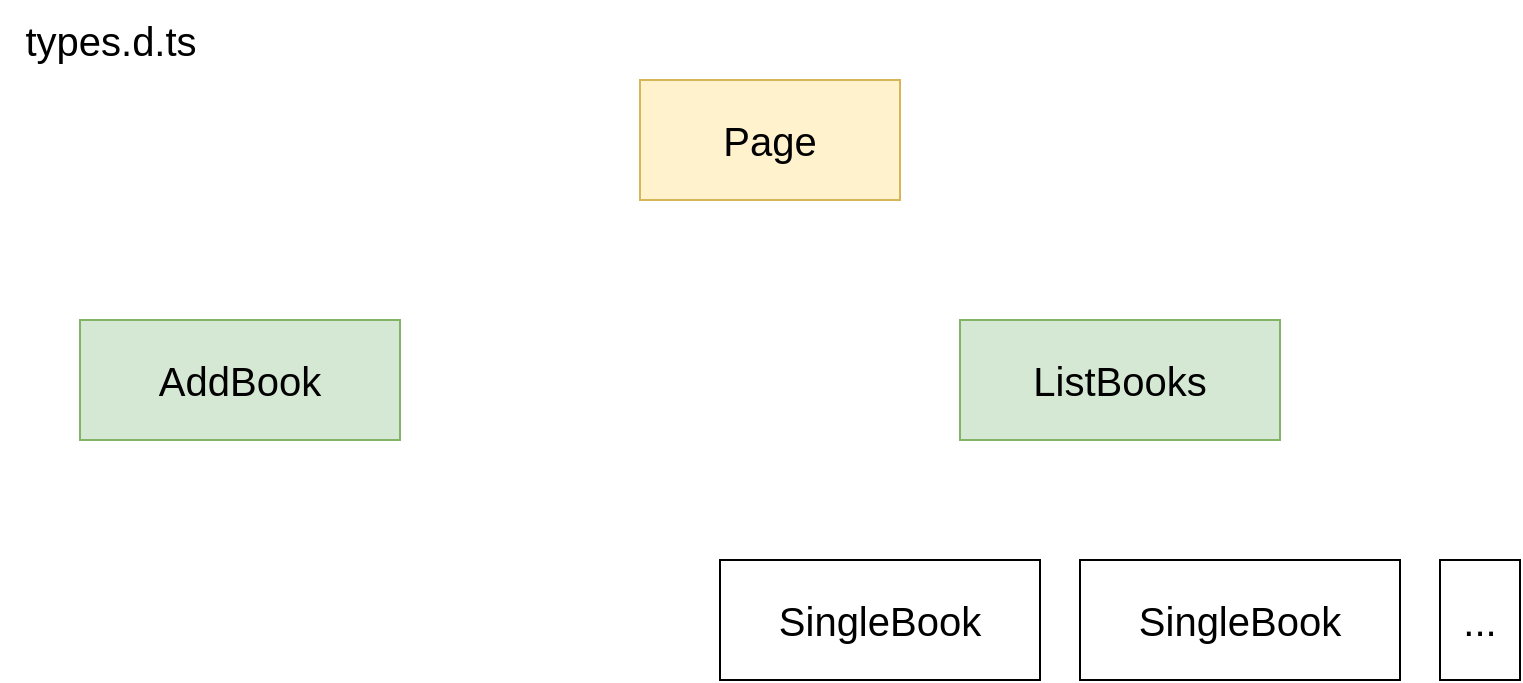 <mxfile>
    <diagram id="iTcYddS-sBgx1wRTPVbm" name="Page-1">
        <mxGraphModel dx="1080" dy="497" grid="1" gridSize="10" guides="1" tooltips="1" connect="1" arrows="1" fold="1" page="1" pageScale="1" pageWidth="850" pageHeight="1100" math="0" shadow="0">
            <root>
                <mxCell id="0"/>
                <mxCell id="1" parent="0"/>
                <mxCell id="2" value="&lt;font style=&quot;font-size: 20px;&quot;&gt;Page&lt;/font&gt;" style="rounded=0;whiteSpace=wrap;html=1;fillColor=#fff2cc;strokeColor=#d6b656;" vertex="1" parent="1">
                    <mxGeometry x="400" y="80" width="130" height="60" as="geometry"/>
                </mxCell>
                <mxCell id="3" value="&lt;font style=&quot;font-size: 20px;&quot;&gt;AddBook&lt;/font&gt;" style="rounded=0;whiteSpace=wrap;html=1;fillColor=#d5e8d4;strokeColor=#82b366;" vertex="1" parent="1">
                    <mxGeometry x="120" y="200" width="160" height="60" as="geometry"/>
                </mxCell>
                <mxCell id="4" value="&lt;font style=&quot;font-size: 20px;&quot;&gt;ListBooks&lt;/font&gt;" style="rounded=0;whiteSpace=wrap;html=1;fillColor=#d5e8d4;strokeColor=#82b366;" vertex="1" parent="1">
                    <mxGeometry x="560" y="200" width="160" height="60" as="geometry"/>
                </mxCell>
                <mxCell id="5" value="&lt;font style=&quot;font-size: 20px;&quot;&gt;SingleBook&lt;/font&gt;" style="rounded=0;whiteSpace=wrap;html=1;" vertex="1" parent="1">
                    <mxGeometry x="440" y="320" width="160" height="60" as="geometry"/>
                </mxCell>
                <mxCell id="6" value="&lt;font style=&quot;font-size: 20px;&quot;&gt;SingleBook&lt;/font&gt;" style="rounded=0;whiteSpace=wrap;html=1;" vertex="1" parent="1">
                    <mxGeometry x="620" y="320" width="160" height="60" as="geometry"/>
                </mxCell>
                <mxCell id="7" value="&lt;font style=&quot;font-size: 20px;&quot;&gt;...&lt;/font&gt;" style="rounded=0;whiteSpace=wrap;html=1;" vertex="1" parent="1">
                    <mxGeometry x="800" y="320" width="40" height="60" as="geometry"/>
                </mxCell>
                <mxCell id="9" value="types.d.ts" style="text;html=1;align=center;verticalAlign=middle;resizable=0;points=[];autosize=1;strokeColor=none;fillColor=none;fontSize=20;" vertex="1" parent="1">
                    <mxGeometry x="80" y="40" width="110" height="40" as="geometry"/>
                </mxCell>
            </root>
        </mxGraphModel>
    </diagram>
</mxfile>